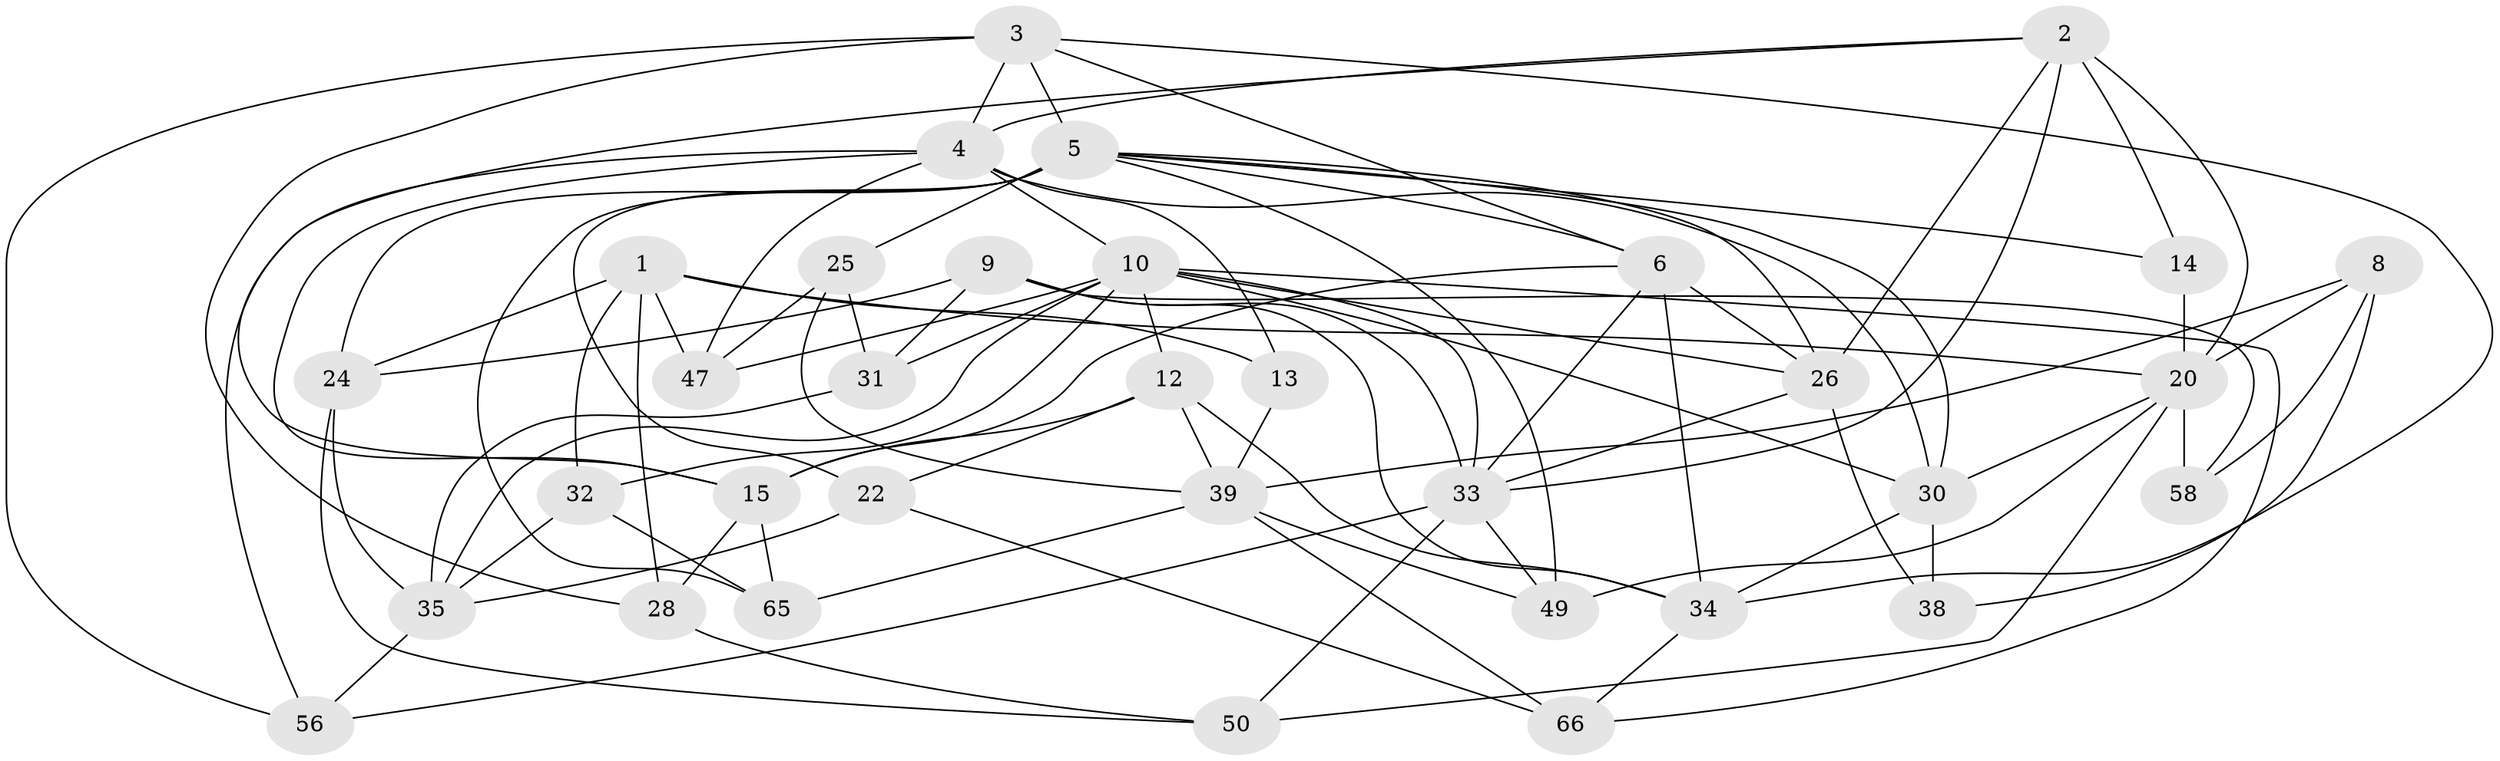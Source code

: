 // original degree distribution, {4: 1.0}
// Generated by graph-tools (version 1.1) at 2025/54/03/05/25 16:54:48]
// undirected, 34 vertices, 90 edges
graph export_dot {
graph [start="1"]
  node [color=gray90,style=filled];
  1 [super="+61+43"];
  2 [super="+11"];
  3 [super="+68"];
  4 [super="+7"];
  5 [super="+18+23+40"];
  6 [super="+19"];
  8;
  9 [super="+45"];
  10 [super="+57+27+16+37"];
  12 [super="+17"];
  13;
  14;
  15 [super="+42"];
  20 [super="+60+21+64"];
  22 [super="+63"];
  24 [super="+59"];
  25;
  26 [super="+52"];
  28;
  30 [super="+46+62"];
  31 [super="+48"];
  32;
  33 [super="+67+53"];
  34 [super="+36"];
  35 [super="+41"];
  38;
  39 [super="+44"];
  47;
  49;
  50;
  56;
  58;
  65;
  66;
  1 -- 13;
  1 -- 47;
  1 -- 24 [weight=2];
  1 -- 32;
  1 -- 28;
  1 -- 20 [weight=2];
  2 -- 26;
  2 -- 4;
  2 -- 33;
  2 -- 14;
  2 -- 15;
  2 -- 20;
  3 -- 34;
  3 -- 28;
  3 -- 4;
  3 -- 56;
  3 -- 5;
  3 -- 6;
  4 -- 13;
  4 -- 30;
  4 -- 56;
  4 -- 10;
  4 -- 47;
  4 -- 15;
  5 -- 30;
  5 -- 25;
  5 -- 14;
  5 -- 6;
  5 -- 65;
  5 -- 22 [weight=3];
  5 -- 49;
  5 -- 24;
  5 -- 26;
  6 -- 26;
  6 -- 33;
  6 -- 15;
  6 -- 34;
  8 -- 58;
  8 -- 38;
  8 -- 39;
  8 -- 20;
  9 -- 58;
  9 -- 31 [weight=2];
  9 -- 33;
  9 -- 34;
  9 -- 24;
  10 -- 26;
  10 -- 30;
  10 -- 66;
  10 -- 47;
  10 -- 12 [weight=2];
  10 -- 31 [weight=2];
  10 -- 32;
  10 -- 33;
  10 -- 35;
  12 -- 39;
  12 -- 22;
  12 -- 15;
  12 -- 34;
  13 -- 39 [weight=2];
  14 -- 20 [weight=2];
  15 -- 28;
  15 -- 65;
  20 -- 30 [weight=2];
  20 -- 49;
  20 -- 58 [weight=2];
  20 -- 50;
  22 -- 66;
  22 -- 35;
  24 -- 50;
  24 -- 35;
  25 -- 47;
  25 -- 31;
  25 -- 39;
  26 -- 33;
  26 -- 38;
  28 -- 50;
  30 -- 38 [weight=2];
  30 -- 34;
  31 -- 35;
  32 -- 35;
  32 -- 65;
  33 -- 49;
  33 -- 50;
  33 -- 56;
  34 -- 66;
  35 -- 56;
  39 -- 65;
  39 -- 49;
  39 -- 66;
}
